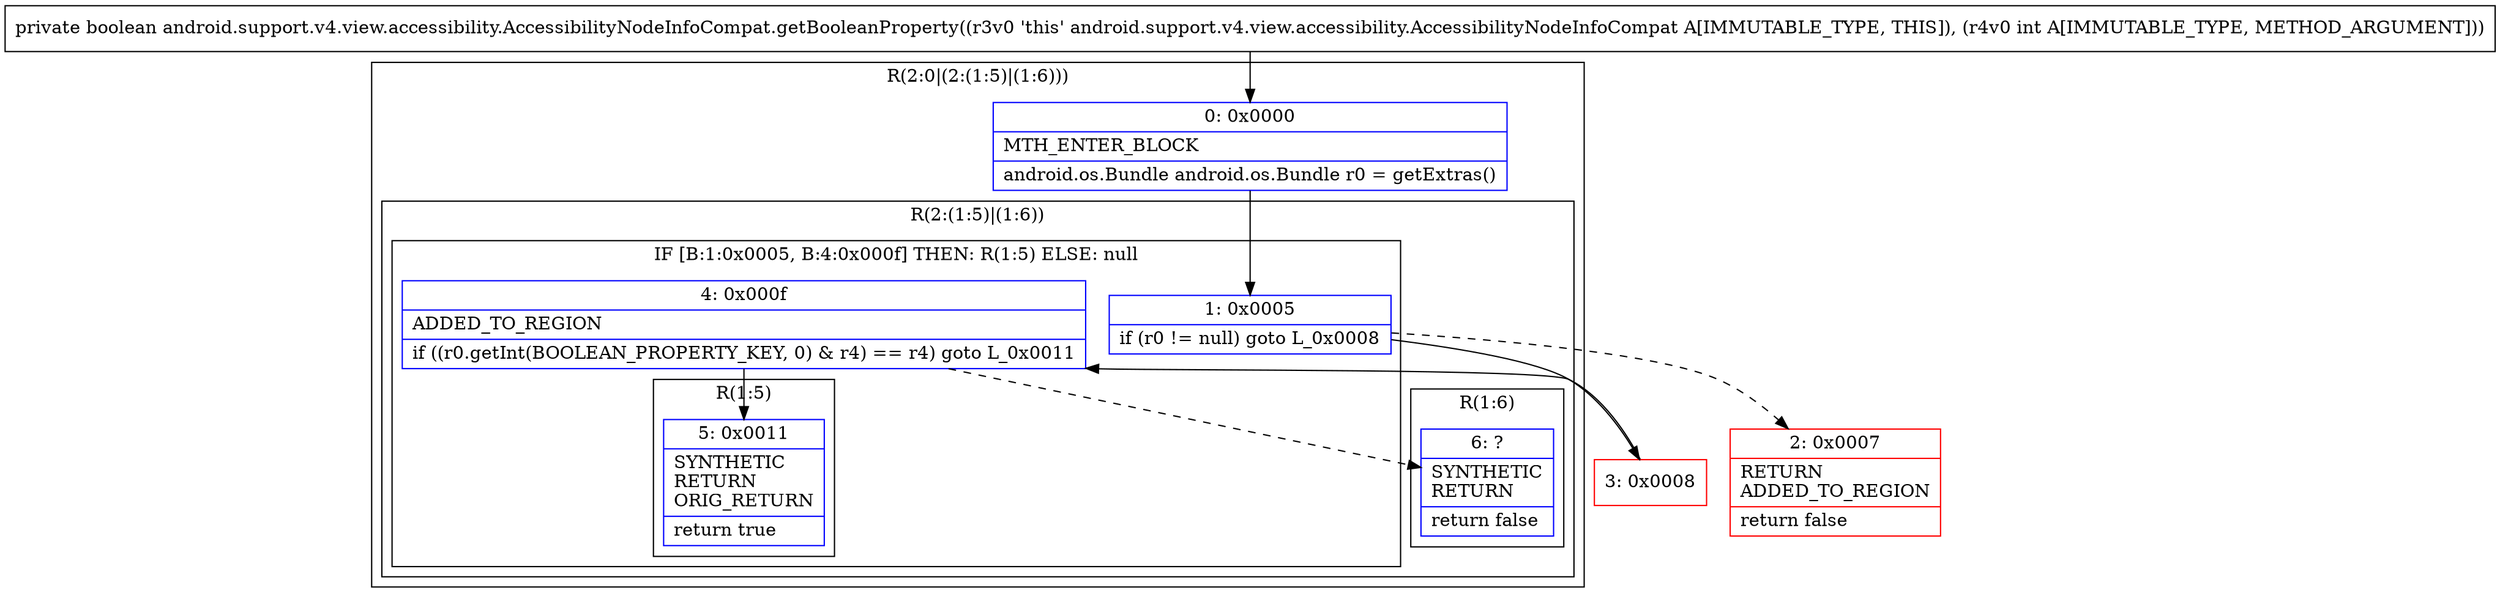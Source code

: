 digraph "CFG forandroid.support.v4.view.accessibility.AccessibilityNodeInfoCompat.getBooleanProperty(I)Z" {
subgraph cluster_Region_960819138 {
label = "R(2:0|(2:(1:5)|(1:6)))";
node [shape=record,color=blue];
Node_0 [shape=record,label="{0\:\ 0x0000|MTH_ENTER_BLOCK\l|android.os.Bundle android.os.Bundle r0 = getExtras()\l}"];
subgraph cluster_Region_1430184074 {
label = "R(2:(1:5)|(1:6))";
node [shape=record,color=blue];
subgraph cluster_IfRegion_943476732 {
label = "IF [B:1:0x0005, B:4:0x000f] THEN: R(1:5) ELSE: null";
node [shape=record,color=blue];
Node_1 [shape=record,label="{1\:\ 0x0005|if (r0 != null) goto L_0x0008\l}"];
Node_4 [shape=record,label="{4\:\ 0x000f|ADDED_TO_REGION\l|if ((r0.getInt(BOOLEAN_PROPERTY_KEY, 0) & r4) == r4) goto L_0x0011\l}"];
subgraph cluster_Region_458914790 {
label = "R(1:5)";
node [shape=record,color=blue];
Node_5 [shape=record,label="{5\:\ 0x0011|SYNTHETIC\lRETURN\lORIG_RETURN\l|return true\l}"];
}
}
subgraph cluster_Region_15142228 {
label = "R(1:6)";
node [shape=record,color=blue];
Node_6 [shape=record,label="{6\:\ ?|SYNTHETIC\lRETURN\l|return false\l}"];
}
}
}
Node_2 [shape=record,color=red,label="{2\:\ 0x0007|RETURN\lADDED_TO_REGION\l|return false\l}"];
Node_3 [shape=record,color=red,label="{3\:\ 0x0008}"];
MethodNode[shape=record,label="{private boolean android.support.v4.view.accessibility.AccessibilityNodeInfoCompat.getBooleanProperty((r3v0 'this' android.support.v4.view.accessibility.AccessibilityNodeInfoCompat A[IMMUTABLE_TYPE, THIS]), (r4v0 int A[IMMUTABLE_TYPE, METHOD_ARGUMENT])) }"];
MethodNode -> Node_0;
Node_0 -> Node_1;
Node_1 -> Node_2[style=dashed];
Node_1 -> Node_3;
Node_4 -> Node_5;
Node_4 -> Node_6[style=dashed];
Node_3 -> Node_4;
}

